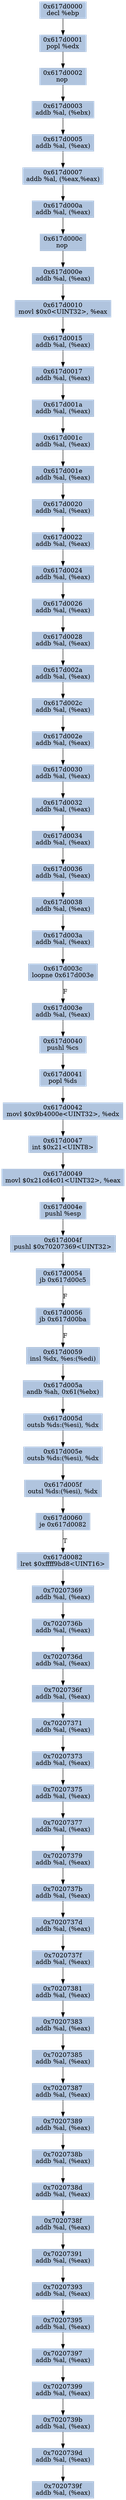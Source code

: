 digraph G {
node[shape=rectangle,style=filled,fillcolor=lightsteelblue,color=lightsteelblue]
bgcolor="transparent"
a0x617d0000decl_ebp[label="0x617d0000\ndecl %ebp"];
a0x617d0001popl_edx[label="0x617d0001\npopl %edx"];
a0x617d0002nop_[label="0x617d0002\nnop "];
a0x617d0003addb_al_ebx_[label="0x617d0003\naddb %al, (%ebx)"];
a0x617d0005addb_al_eax_[label="0x617d0005\naddb %al, (%eax)"];
a0x617d0007addb_al_eaxeax_[label="0x617d0007\naddb %al, (%eax,%eax)"];
a0x617d000aaddb_al_eax_[label="0x617d000a\naddb %al, (%eax)"];
a0x617d000cnop_[label="0x617d000c\nnop "];
a0x617d000eaddb_al_eax_[label="0x617d000e\naddb %al, (%eax)"];
a0x617d0010movl_0x0UINT32_eax[label="0x617d0010\nmovl $0x0<UINT32>, %eax"];
a0x617d0015addb_al_eax_[label="0x617d0015\naddb %al, (%eax)"];
a0x617d0017addb_al_eax_[label="0x617d0017\naddb %al, (%eax)"];
a0x617d001aaddb_al_eax_[label="0x617d001a\naddb %al, (%eax)"];
a0x617d001caddb_al_eax_[label="0x617d001c\naddb %al, (%eax)"];
a0x617d001eaddb_al_eax_[label="0x617d001e\naddb %al, (%eax)"];
a0x617d0020addb_al_eax_[label="0x617d0020\naddb %al, (%eax)"];
a0x617d0022addb_al_eax_[label="0x617d0022\naddb %al, (%eax)"];
a0x617d0024addb_al_eax_[label="0x617d0024\naddb %al, (%eax)"];
a0x617d0026addb_al_eax_[label="0x617d0026\naddb %al, (%eax)"];
a0x617d0028addb_al_eax_[label="0x617d0028\naddb %al, (%eax)"];
a0x617d002aaddb_al_eax_[label="0x617d002a\naddb %al, (%eax)"];
a0x617d002caddb_al_eax_[label="0x617d002c\naddb %al, (%eax)"];
a0x617d002eaddb_al_eax_[label="0x617d002e\naddb %al, (%eax)"];
a0x617d0030addb_al_eax_[label="0x617d0030\naddb %al, (%eax)"];
a0x617d0032addb_al_eax_[label="0x617d0032\naddb %al, (%eax)"];
a0x617d0034addb_al_eax_[label="0x617d0034\naddb %al, (%eax)"];
a0x617d0036addb_al_eax_[label="0x617d0036\naddb %al, (%eax)"];
a0x617d0038addb_al_eax_[label="0x617d0038\naddb %al, (%eax)"];
a0x617d003aaddb_al_eax_[label="0x617d003a\naddb %al, (%eax)"];
a0x617d003cloopne_0x617d003e[label="0x617d003c\nloopne 0x617d003e"];
a0x617d003eaddb_al_eax_[label="0x617d003e\naddb %al, (%eax)"];
a0x617d0040pushl_cs[label="0x617d0040\npushl %cs"];
a0x617d0041popl_ds[label="0x617d0041\npopl %ds"];
a0x617d0042movl_0x9b4000eUINT32_edx[label="0x617d0042\nmovl $0x9b4000e<UINT32>, %edx"];
a0x617d0047int_0x21UINT8[label="0x617d0047\nint $0x21<UINT8>"];
a0x617d0049movl_0x21cd4c01UINT32_eax[label="0x617d0049\nmovl $0x21cd4c01<UINT32>, %eax"];
a0x617d004epushl_esp[label="0x617d004e\npushl %esp"];
a0x617d004fpushl_0x70207369UINT32[label="0x617d004f\npushl $0x70207369<UINT32>"];
a0x617d0054jb_0x617d00c5[label="0x617d0054\njb 0x617d00c5"];
a0x617d0056jb_0x617d00ba[label="0x617d0056\njb 0x617d00ba"];
a0x617d0059insl_dx_es_edi_[label="0x617d0059\ninsl %dx, %es:(%edi)"];
a0x617d005aandb_ah_0x61ebx_[label="0x617d005a\nandb %ah, 0x61(%ebx)"];
a0x617d005doutsb_ds_esi__dx[label="0x617d005d\noutsb %ds:(%esi), %dx"];
a0x617d005eoutsb_ds_esi__dx[label="0x617d005e\noutsb %ds:(%esi), %dx"];
a0x617d005foutsl_ds_esi__dx[label="0x617d005f\noutsl %ds:(%esi), %dx"];
a0x617d0060je_0x617d0082[label="0x617d0060\nje 0x617d0082"];
a0x617d0082lret_0xffff9bd8UINT16[label="0x617d0082\nlret $0xffff9bd8<UINT16>"];
a0x70207369addb_al_eax_[label="0x70207369\naddb %al, (%eax)"];
a0x7020736baddb_al_eax_[label="0x7020736b\naddb %al, (%eax)"];
a0x7020736daddb_al_eax_[label="0x7020736d\naddb %al, (%eax)"];
a0x7020736faddb_al_eax_[label="0x7020736f\naddb %al, (%eax)"];
a0x70207371addb_al_eax_[label="0x70207371\naddb %al, (%eax)"];
a0x70207373addb_al_eax_[label="0x70207373\naddb %al, (%eax)"];
a0x70207375addb_al_eax_[label="0x70207375\naddb %al, (%eax)"];
a0x70207377addb_al_eax_[label="0x70207377\naddb %al, (%eax)"];
a0x70207379addb_al_eax_[label="0x70207379\naddb %al, (%eax)"];
a0x7020737baddb_al_eax_[label="0x7020737b\naddb %al, (%eax)"];
a0x7020737daddb_al_eax_[label="0x7020737d\naddb %al, (%eax)"];
a0x7020737faddb_al_eax_[label="0x7020737f\naddb %al, (%eax)"];
a0x70207381addb_al_eax_[label="0x70207381\naddb %al, (%eax)"];
a0x70207383addb_al_eax_[label="0x70207383\naddb %al, (%eax)"];
a0x70207385addb_al_eax_[label="0x70207385\naddb %al, (%eax)"];
a0x70207387addb_al_eax_[label="0x70207387\naddb %al, (%eax)"];
a0x70207389addb_al_eax_[label="0x70207389\naddb %al, (%eax)"];
a0x7020738baddb_al_eax_[label="0x7020738b\naddb %al, (%eax)"];
a0x7020738daddb_al_eax_[label="0x7020738d\naddb %al, (%eax)"];
a0x7020738faddb_al_eax_[label="0x7020738f\naddb %al, (%eax)"];
a0x70207391addb_al_eax_[label="0x70207391\naddb %al, (%eax)"];
a0x70207393addb_al_eax_[label="0x70207393\naddb %al, (%eax)"];
a0x70207395addb_al_eax_[label="0x70207395\naddb %al, (%eax)"];
a0x70207397addb_al_eax_[label="0x70207397\naddb %al, (%eax)"];
a0x70207399addb_al_eax_[label="0x70207399\naddb %al, (%eax)"];
a0x7020739baddb_al_eax_[label="0x7020739b\naddb %al, (%eax)"];
a0x7020739daddb_al_eax_[label="0x7020739d\naddb %al, (%eax)"];
a0x7020739faddb_al_eax_[label="0x7020739f\naddb %al, (%eax)"];
a0x617d0000decl_ebp -> a0x617d0001popl_edx [color="#000000"];
a0x617d0001popl_edx -> a0x617d0002nop_ [color="#000000"];
a0x617d0002nop_ -> a0x617d0003addb_al_ebx_ [color="#000000"];
a0x617d0003addb_al_ebx_ -> a0x617d0005addb_al_eax_ [color="#000000"];
a0x617d0005addb_al_eax_ -> a0x617d0007addb_al_eaxeax_ [color="#000000"];
a0x617d0007addb_al_eaxeax_ -> a0x617d000aaddb_al_eax_ [color="#000000"];
a0x617d000aaddb_al_eax_ -> a0x617d000cnop_ [color="#000000"];
a0x617d000cnop_ -> a0x617d000eaddb_al_eax_ [color="#000000"];
a0x617d000eaddb_al_eax_ -> a0x617d0010movl_0x0UINT32_eax [color="#000000"];
a0x617d0010movl_0x0UINT32_eax -> a0x617d0015addb_al_eax_ [color="#000000"];
a0x617d0015addb_al_eax_ -> a0x617d0017addb_al_eax_ [color="#000000"];
a0x617d0017addb_al_eax_ -> a0x617d001aaddb_al_eax_ [color="#000000"];
a0x617d001aaddb_al_eax_ -> a0x617d001caddb_al_eax_ [color="#000000"];
a0x617d001caddb_al_eax_ -> a0x617d001eaddb_al_eax_ [color="#000000"];
a0x617d001eaddb_al_eax_ -> a0x617d0020addb_al_eax_ [color="#000000"];
a0x617d0020addb_al_eax_ -> a0x617d0022addb_al_eax_ [color="#000000"];
a0x617d0022addb_al_eax_ -> a0x617d0024addb_al_eax_ [color="#000000"];
a0x617d0024addb_al_eax_ -> a0x617d0026addb_al_eax_ [color="#000000"];
a0x617d0026addb_al_eax_ -> a0x617d0028addb_al_eax_ [color="#000000"];
a0x617d0028addb_al_eax_ -> a0x617d002aaddb_al_eax_ [color="#000000"];
a0x617d002aaddb_al_eax_ -> a0x617d002caddb_al_eax_ [color="#000000"];
a0x617d002caddb_al_eax_ -> a0x617d002eaddb_al_eax_ [color="#000000"];
a0x617d002eaddb_al_eax_ -> a0x617d0030addb_al_eax_ [color="#000000"];
a0x617d0030addb_al_eax_ -> a0x617d0032addb_al_eax_ [color="#000000"];
a0x617d0032addb_al_eax_ -> a0x617d0034addb_al_eax_ [color="#000000"];
a0x617d0034addb_al_eax_ -> a0x617d0036addb_al_eax_ [color="#000000"];
a0x617d0036addb_al_eax_ -> a0x617d0038addb_al_eax_ [color="#000000"];
a0x617d0038addb_al_eax_ -> a0x617d003aaddb_al_eax_ [color="#000000"];
a0x617d003aaddb_al_eax_ -> a0x617d003cloopne_0x617d003e [color="#000000"];
a0x617d003cloopne_0x617d003e -> a0x617d003eaddb_al_eax_ [color="#000000",label="F"];
a0x617d003eaddb_al_eax_ -> a0x617d0040pushl_cs [color="#000000"];
a0x617d0040pushl_cs -> a0x617d0041popl_ds [color="#000000"];
a0x617d0041popl_ds -> a0x617d0042movl_0x9b4000eUINT32_edx [color="#000000"];
a0x617d0042movl_0x9b4000eUINT32_edx -> a0x617d0047int_0x21UINT8 [color="#000000"];
a0x617d0047int_0x21UINT8 -> a0x617d0049movl_0x21cd4c01UINT32_eax [color="#000000"];
a0x617d0049movl_0x21cd4c01UINT32_eax -> a0x617d004epushl_esp [color="#000000"];
a0x617d004epushl_esp -> a0x617d004fpushl_0x70207369UINT32 [color="#000000"];
a0x617d004fpushl_0x70207369UINT32 -> a0x617d0054jb_0x617d00c5 [color="#000000"];
a0x617d0054jb_0x617d00c5 -> a0x617d0056jb_0x617d00ba [color="#000000",label="F"];
a0x617d0056jb_0x617d00ba -> a0x617d0059insl_dx_es_edi_ [color="#000000",label="F"];
a0x617d0059insl_dx_es_edi_ -> a0x617d005aandb_ah_0x61ebx_ [color="#000000"];
a0x617d005aandb_ah_0x61ebx_ -> a0x617d005doutsb_ds_esi__dx [color="#000000"];
a0x617d005doutsb_ds_esi__dx -> a0x617d005eoutsb_ds_esi__dx [color="#000000"];
a0x617d005eoutsb_ds_esi__dx -> a0x617d005foutsl_ds_esi__dx [color="#000000"];
a0x617d005foutsl_ds_esi__dx -> a0x617d0060je_0x617d0082 [color="#000000"];
a0x617d0060je_0x617d0082 -> a0x617d0082lret_0xffff9bd8UINT16 [color="#000000",label="T"];
a0x617d0082lret_0xffff9bd8UINT16 -> a0x70207369addb_al_eax_ [color="#000000"];
a0x70207369addb_al_eax_ -> a0x7020736baddb_al_eax_ [color="#000000"];
a0x7020736baddb_al_eax_ -> a0x7020736daddb_al_eax_ [color="#000000"];
a0x7020736daddb_al_eax_ -> a0x7020736faddb_al_eax_ [color="#000000"];
a0x7020736faddb_al_eax_ -> a0x70207371addb_al_eax_ [color="#000000"];
a0x70207371addb_al_eax_ -> a0x70207373addb_al_eax_ [color="#000000"];
a0x70207373addb_al_eax_ -> a0x70207375addb_al_eax_ [color="#000000"];
a0x70207375addb_al_eax_ -> a0x70207377addb_al_eax_ [color="#000000"];
a0x70207377addb_al_eax_ -> a0x70207379addb_al_eax_ [color="#000000"];
a0x70207379addb_al_eax_ -> a0x7020737baddb_al_eax_ [color="#000000"];
a0x7020737baddb_al_eax_ -> a0x7020737daddb_al_eax_ [color="#000000"];
a0x7020737daddb_al_eax_ -> a0x7020737faddb_al_eax_ [color="#000000"];
a0x7020737faddb_al_eax_ -> a0x70207381addb_al_eax_ [color="#000000"];
a0x70207381addb_al_eax_ -> a0x70207383addb_al_eax_ [color="#000000"];
a0x70207383addb_al_eax_ -> a0x70207385addb_al_eax_ [color="#000000"];
a0x70207385addb_al_eax_ -> a0x70207387addb_al_eax_ [color="#000000"];
a0x70207387addb_al_eax_ -> a0x70207389addb_al_eax_ [color="#000000"];
a0x70207389addb_al_eax_ -> a0x7020738baddb_al_eax_ [color="#000000"];
a0x7020738baddb_al_eax_ -> a0x7020738daddb_al_eax_ [color="#000000"];
a0x7020738daddb_al_eax_ -> a0x7020738faddb_al_eax_ [color="#000000"];
a0x7020738faddb_al_eax_ -> a0x70207391addb_al_eax_ [color="#000000"];
a0x70207391addb_al_eax_ -> a0x70207393addb_al_eax_ [color="#000000"];
a0x70207393addb_al_eax_ -> a0x70207395addb_al_eax_ [color="#000000"];
a0x70207395addb_al_eax_ -> a0x70207397addb_al_eax_ [color="#000000"];
a0x70207397addb_al_eax_ -> a0x70207399addb_al_eax_ [color="#000000"];
a0x70207399addb_al_eax_ -> a0x7020739baddb_al_eax_ [color="#000000"];
a0x7020739baddb_al_eax_ -> a0x7020739daddb_al_eax_ [color="#000000"];
a0x7020739daddb_al_eax_ -> a0x7020739faddb_al_eax_ [color="#000000"];
}
